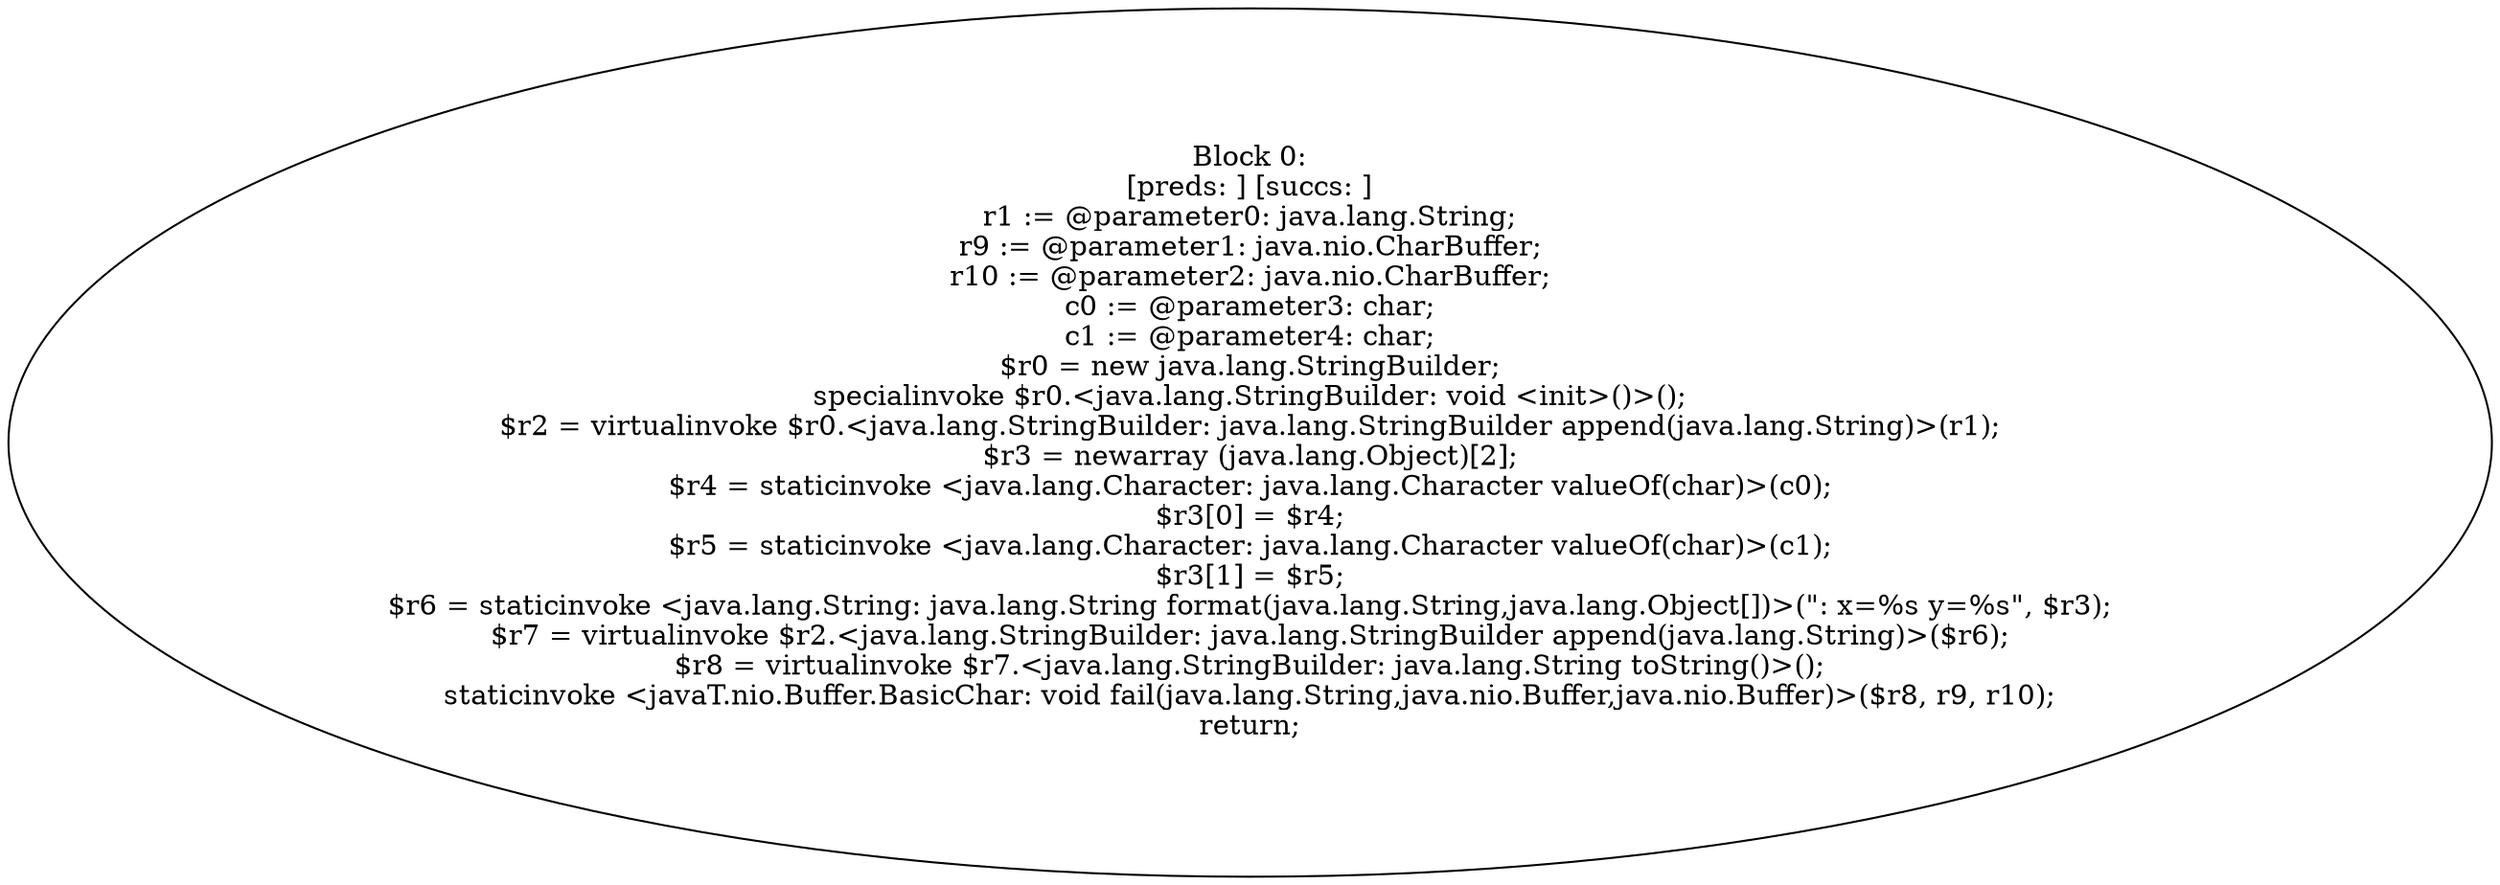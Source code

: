 digraph "unitGraph" {
    "Block 0:
[preds: ] [succs: ]
r1 := @parameter0: java.lang.String;
r9 := @parameter1: java.nio.CharBuffer;
r10 := @parameter2: java.nio.CharBuffer;
c0 := @parameter3: char;
c1 := @parameter4: char;
$r0 = new java.lang.StringBuilder;
specialinvoke $r0.<java.lang.StringBuilder: void <init>()>();
$r2 = virtualinvoke $r0.<java.lang.StringBuilder: java.lang.StringBuilder append(java.lang.String)>(r1);
$r3 = newarray (java.lang.Object)[2];
$r4 = staticinvoke <java.lang.Character: java.lang.Character valueOf(char)>(c0);
$r3[0] = $r4;
$r5 = staticinvoke <java.lang.Character: java.lang.Character valueOf(char)>(c1);
$r3[1] = $r5;
$r6 = staticinvoke <java.lang.String: java.lang.String format(java.lang.String,java.lang.Object[])>(\": x=%s y=%s\", $r3);
$r7 = virtualinvoke $r2.<java.lang.StringBuilder: java.lang.StringBuilder append(java.lang.String)>($r6);
$r8 = virtualinvoke $r7.<java.lang.StringBuilder: java.lang.String toString()>();
staticinvoke <javaT.nio.Buffer.BasicChar: void fail(java.lang.String,java.nio.Buffer,java.nio.Buffer)>($r8, r9, r10);
return;
"
}
